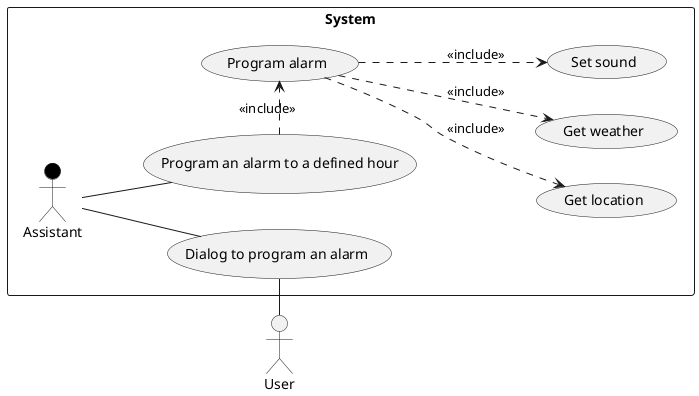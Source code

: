 @startuml

left to right direction

actor :User: as user

rectangle System {
    actor :Assistant: as agent #black
    
    (Dialog to program an alarm) as usecase0
    (Program an alarm to a defined hour) as usecase1
    user -right- usecase0
    agent -- usecase1
    agent -- usecase0
    
    usecase1 .> (Program alarm) : <<include>>
    (Program alarm) .-> (Get location) : <<include>>
    (Program alarm) .-> (Get weather) : <<include>>
    (Program alarm) .-> (Set sound) : <<include>>
}
@enduml
